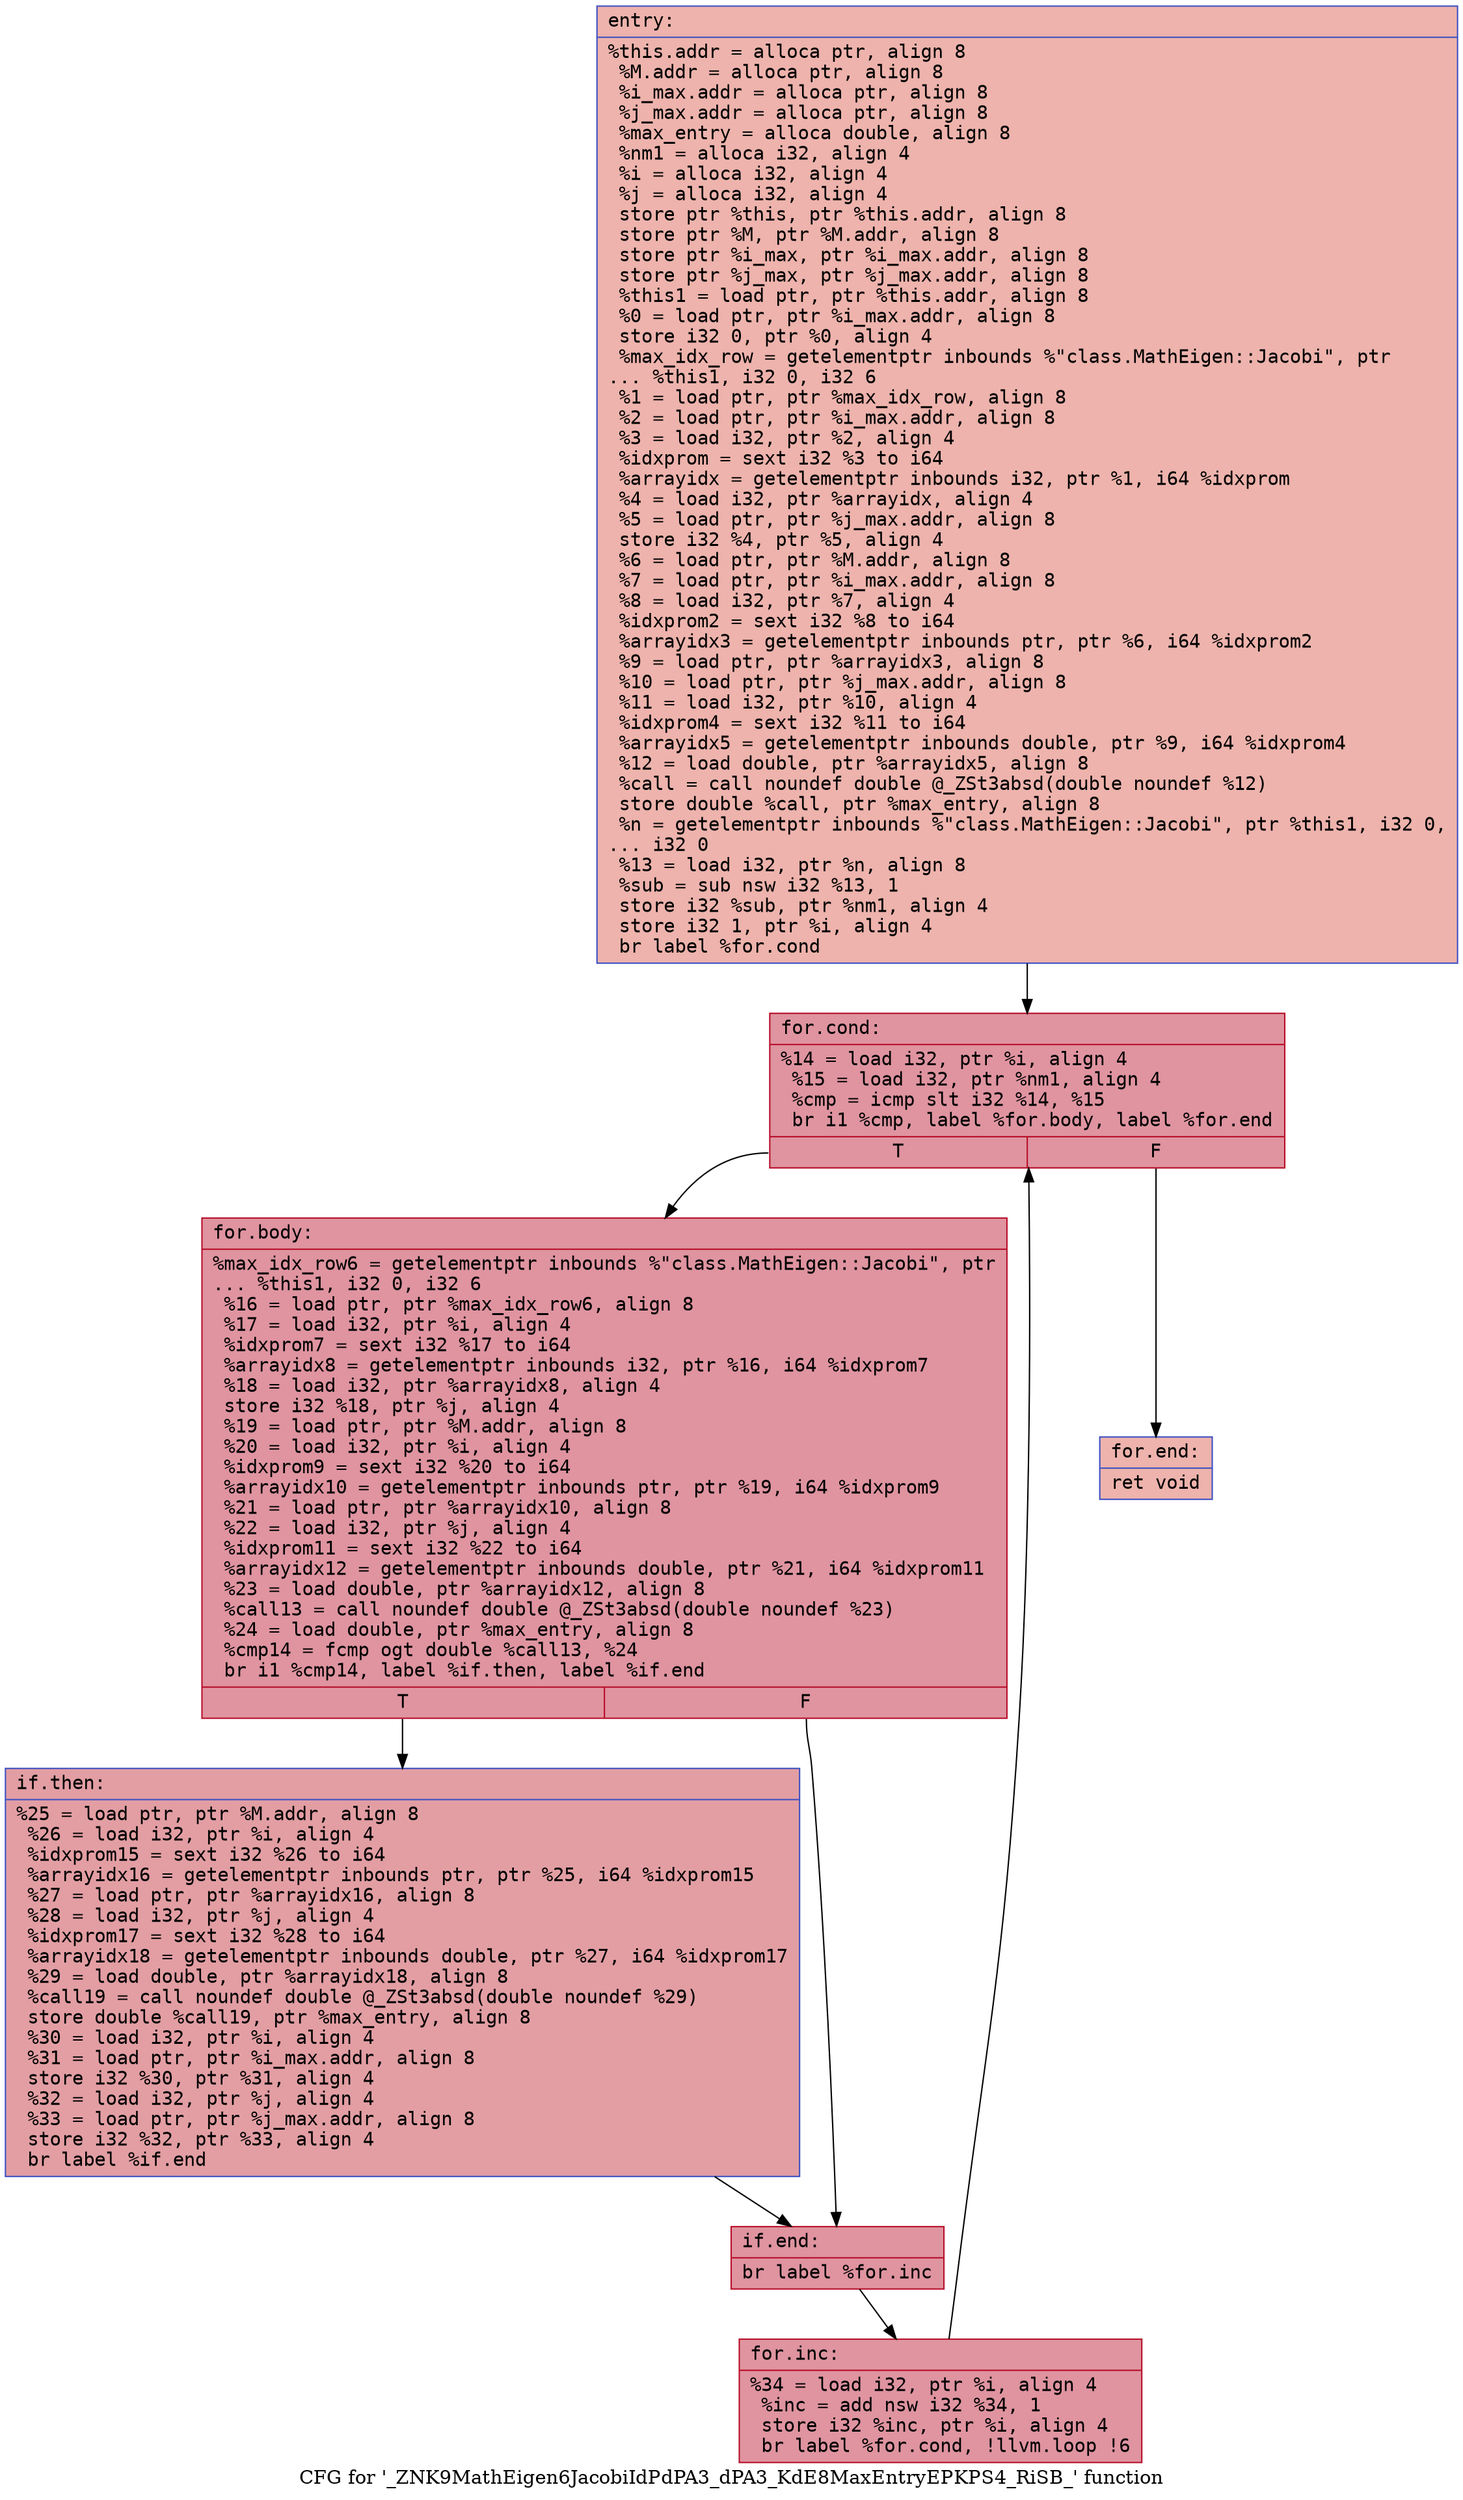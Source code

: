 digraph "CFG for '_ZNK9MathEigen6JacobiIdPdPA3_dPA3_KdE8MaxEntryEPKPS4_RiSB_' function" {
	label="CFG for '_ZNK9MathEigen6JacobiIdPdPA3_dPA3_KdE8MaxEntryEPKPS4_RiSB_' function";

	Node0x56009247b430 [shape=record,color="#3d50c3ff", style=filled, fillcolor="#d6524470" fontname="Courier",label="{entry:\l|  %this.addr = alloca ptr, align 8\l  %M.addr = alloca ptr, align 8\l  %i_max.addr = alloca ptr, align 8\l  %j_max.addr = alloca ptr, align 8\l  %max_entry = alloca double, align 8\l  %nm1 = alloca i32, align 4\l  %i = alloca i32, align 4\l  %j = alloca i32, align 4\l  store ptr %this, ptr %this.addr, align 8\l  store ptr %M, ptr %M.addr, align 8\l  store ptr %i_max, ptr %i_max.addr, align 8\l  store ptr %j_max, ptr %j_max.addr, align 8\l  %this1 = load ptr, ptr %this.addr, align 8\l  %0 = load ptr, ptr %i_max.addr, align 8\l  store i32 0, ptr %0, align 4\l  %max_idx_row = getelementptr inbounds %\"class.MathEigen::Jacobi\", ptr\l... %this1, i32 0, i32 6\l  %1 = load ptr, ptr %max_idx_row, align 8\l  %2 = load ptr, ptr %i_max.addr, align 8\l  %3 = load i32, ptr %2, align 4\l  %idxprom = sext i32 %3 to i64\l  %arrayidx = getelementptr inbounds i32, ptr %1, i64 %idxprom\l  %4 = load i32, ptr %arrayidx, align 4\l  %5 = load ptr, ptr %j_max.addr, align 8\l  store i32 %4, ptr %5, align 4\l  %6 = load ptr, ptr %M.addr, align 8\l  %7 = load ptr, ptr %i_max.addr, align 8\l  %8 = load i32, ptr %7, align 4\l  %idxprom2 = sext i32 %8 to i64\l  %arrayidx3 = getelementptr inbounds ptr, ptr %6, i64 %idxprom2\l  %9 = load ptr, ptr %arrayidx3, align 8\l  %10 = load ptr, ptr %j_max.addr, align 8\l  %11 = load i32, ptr %10, align 4\l  %idxprom4 = sext i32 %11 to i64\l  %arrayidx5 = getelementptr inbounds double, ptr %9, i64 %idxprom4\l  %12 = load double, ptr %arrayidx5, align 8\l  %call = call noundef double @_ZSt3absd(double noundef %12)\l  store double %call, ptr %max_entry, align 8\l  %n = getelementptr inbounds %\"class.MathEigen::Jacobi\", ptr %this1, i32 0,\l... i32 0\l  %13 = load i32, ptr %n, align 8\l  %sub = sub nsw i32 %13, 1\l  store i32 %sub, ptr %nm1, align 4\l  store i32 1, ptr %i, align 4\l  br label %for.cond\l}"];
	Node0x56009247b430 -> Node0x56009247d540[tooltip="entry -> for.cond\nProbability 100.00%" ];
	Node0x56009247d540 [shape=record,color="#b70d28ff", style=filled, fillcolor="#b70d2870" fontname="Courier",label="{for.cond:\l|  %14 = load i32, ptr %i, align 4\l  %15 = load i32, ptr %nm1, align 4\l  %cmp = icmp slt i32 %14, %15\l  br i1 %cmp, label %for.body, label %for.end\l|{<s0>T|<s1>F}}"];
	Node0x56009247d540:s0 -> Node0x56009247d970[tooltip="for.cond -> for.body\nProbability 96.88%" ];
	Node0x56009247d540:s1 -> Node0x56009247d9f0[tooltip="for.cond -> for.end\nProbability 3.12%" ];
	Node0x56009247d970 [shape=record,color="#b70d28ff", style=filled, fillcolor="#b70d2870" fontname="Courier",label="{for.body:\l|  %max_idx_row6 = getelementptr inbounds %\"class.MathEigen::Jacobi\", ptr\l... %this1, i32 0, i32 6\l  %16 = load ptr, ptr %max_idx_row6, align 8\l  %17 = load i32, ptr %i, align 4\l  %idxprom7 = sext i32 %17 to i64\l  %arrayidx8 = getelementptr inbounds i32, ptr %16, i64 %idxprom7\l  %18 = load i32, ptr %arrayidx8, align 4\l  store i32 %18, ptr %j, align 4\l  %19 = load ptr, ptr %M.addr, align 8\l  %20 = load i32, ptr %i, align 4\l  %idxprom9 = sext i32 %20 to i64\l  %arrayidx10 = getelementptr inbounds ptr, ptr %19, i64 %idxprom9\l  %21 = load ptr, ptr %arrayidx10, align 8\l  %22 = load i32, ptr %j, align 4\l  %idxprom11 = sext i32 %22 to i64\l  %arrayidx12 = getelementptr inbounds double, ptr %21, i64 %idxprom11\l  %23 = load double, ptr %arrayidx12, align 8\l  %call13 = call noundef double @_ZSt3absd(double noundef %23)\l  %24 = load double, ptr %max_entry, align 8\l  %cmp14 = fcmp ogt double %call13, %24\l  br i1 %cmp14, label %if.then, label %if.end\l|{<s0>T|<s1>F}}"];
	Node0x56009247d970:s0 -> Node0x56009247e730[tooltip="for.body -> if.then\nProbability 50.00%" ];
	Node0x56009247d970:s1 -> Node0x56009247e7a0[tooltip="for.body -> if.end\nProbability 50.00%" ];
	Node0x56009247e730 [shape=record,color="#3d50c3ff", style=filled, fillcolor="#be242e70" fontname="Courier",label="{if.then:\l|  %25 = load ptr, ptr %M.addr, align 8\l  %26 = load i32, ptr %i, align 4\l  %idxprom15 = sext i32 %26 to i64\l  %arrayidx16 = getelementptr inbounds ptr, ptr %25, i64 %idxprom15\l  %27 = load ptr, ptr %arrayidx16, align 8\l  %28 = load i32, ptr %j, align 4\l  %idxprom17 = sext i32 %28 to i64\l  %arrayidx18 = getelementptr inbounds double, ptr %27, i64 %idxprom17\l  %29 = load double, ptr %arrayidx18, align 8\l  %call19 = call noundef double @_ZSt3absd(double noundef %29)\l  store double %call19, ptr %max_entry, align 8\l  %30 = load i32, ptr %i, align 4\l  %31 = load ptr, ptr %i_max.addr, align 8\l  store i32 %30, ptr %31, align 4\l  %32 = load i32, ptr %j, align 4\l  %33 = load ptr, ptr %j_max.addr, align 8\l  store i32 %32, ptr %33, align 4\l  br label %if.end\l}"];
	Node0x56009247e730 -> Node0x56009247e7a0[tooltip="if.then -> if.end\nProbability 100.00%" ];
	Node0x56009247e7a0 [shape=record,color="#b70d28ff", style=filled, fillcolor="#b70d2870" fontname="Courier",label="{if.end:\l|  br label %for.inc\l}"];
	Node0x56009247e7a0 -> Node0x56009247f380[tooltip="if.end -> for.inc\nProbability 100.00%" ];
	Node0x56009247f380 [shape=record,color="#b70d28ff", style=filled, fillcolor="#b70d2870" fontname="Courier",label="{for.inc:\l|  %34 = load i32, ptr %i, align 4\l  %inc = add nsw i32 %34, 1\l  store i32 %inc, ptr %i, align 4\l  br label %for.cond, !llvm.loop !6\l}"];
	Node0x56009247f380 -> Node0x56009247d540[tooltip="for.inc -> for.cond\nProbability 100.00%" ];
	Node0x56009247d9f0 [shape=record,color="#3d50c3ff", style=filled, fillcolor="#d6524470" fontname="Courier",label="{for.end:\l|  ret void\l}"];
}
